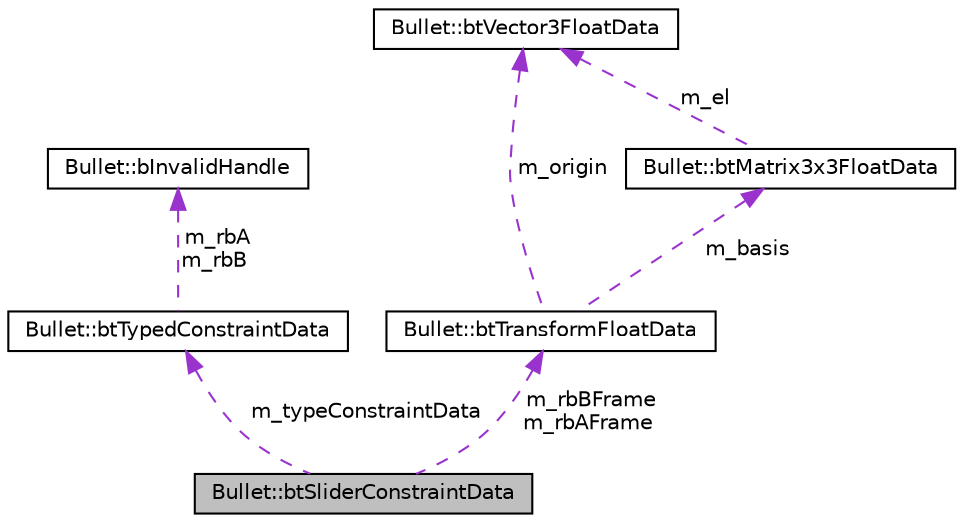 digraph "Bullet::btSliderConstraintData"
{
  edge [fontname="Helvetica",fontsize="10",labelfontname="Helvetica",labelfontsize="10"];
  node [fontname="Helvetica",fontsize="10",shape=record];
  Node1 [label="Bullet::btSliderConstraintData",height=0.2,width=0.4,color="black", fillcolor="grey75", style="filled", fontcolor="black"];
  Node2 -> Node1 [dir="back",color="darkorchid3",fontsize="10",style="dashed",label=" m_typeConstraintData" ,fontname="Helvetica"];
  Node2 [label="Bullet::btTypedConstraintData",height=0.2,width=0.4,color="black", fillcolor="white", style="filled",URL="$class_bullet_1_1bt_typed_constraint_data.html"];
  Node3 -> Node2 [dir="back",color="darkorchid3",fontsize="10",style="dashed",label=" m_rbA\nm_rbB" ,fontname="Helvetica"];
  Node3 [label="Bullet::bInvalidHandle",height=0.2,width=0.4,color="black", fillcolor="white", style="filled",URL="$struct_bullet_1_1b_invalid_handle.html"];
  Node4 -> Node1 [dir="back",color="darkorchid3",fontsize="10",style="dashed",label=" m_rbBFrame\nm_rbAFrame" ,fontname="Helvetica"];
  Node4 [label="Bullet::btTransformFloatData",height=0.2,width=0.4,color="black", fillcolor="white", style="filled",URL="$class_bullet_1_1bt_transform_float_data.html"];
  Node5 -> Node4 [dir="back",color="darkorchid3",fontsize="10",style="dashed",label=" m_origin" ,fontname="Helvetica"];
  Node5 [label="Bullet::btVector3FloatData",height=0.2,width=0.4,color="black", fillcolor="white", style="filled",URL="$class_bullet_1_1bt_vector3_float_data.html"];
  Node6 -> Node4 [dir="back",color="darkorchid3",fontsize="10",style="dashed",label=" m_basis" ,fontname="Helvetica"];
  Node6 [label="Bullet::btMatrix3x3FloatData",height=0.2,width=0.4,color="black", fillcolor="white", style="filled",URL="$class_bullet_1_1bt_matrix3x3_float_data.html"];
  Node5 -> Node6 [dir="back",color="darkorchid3",fontsize="10",style="dashed",label=" m_el" ,fontname="Helvetica"];
}
